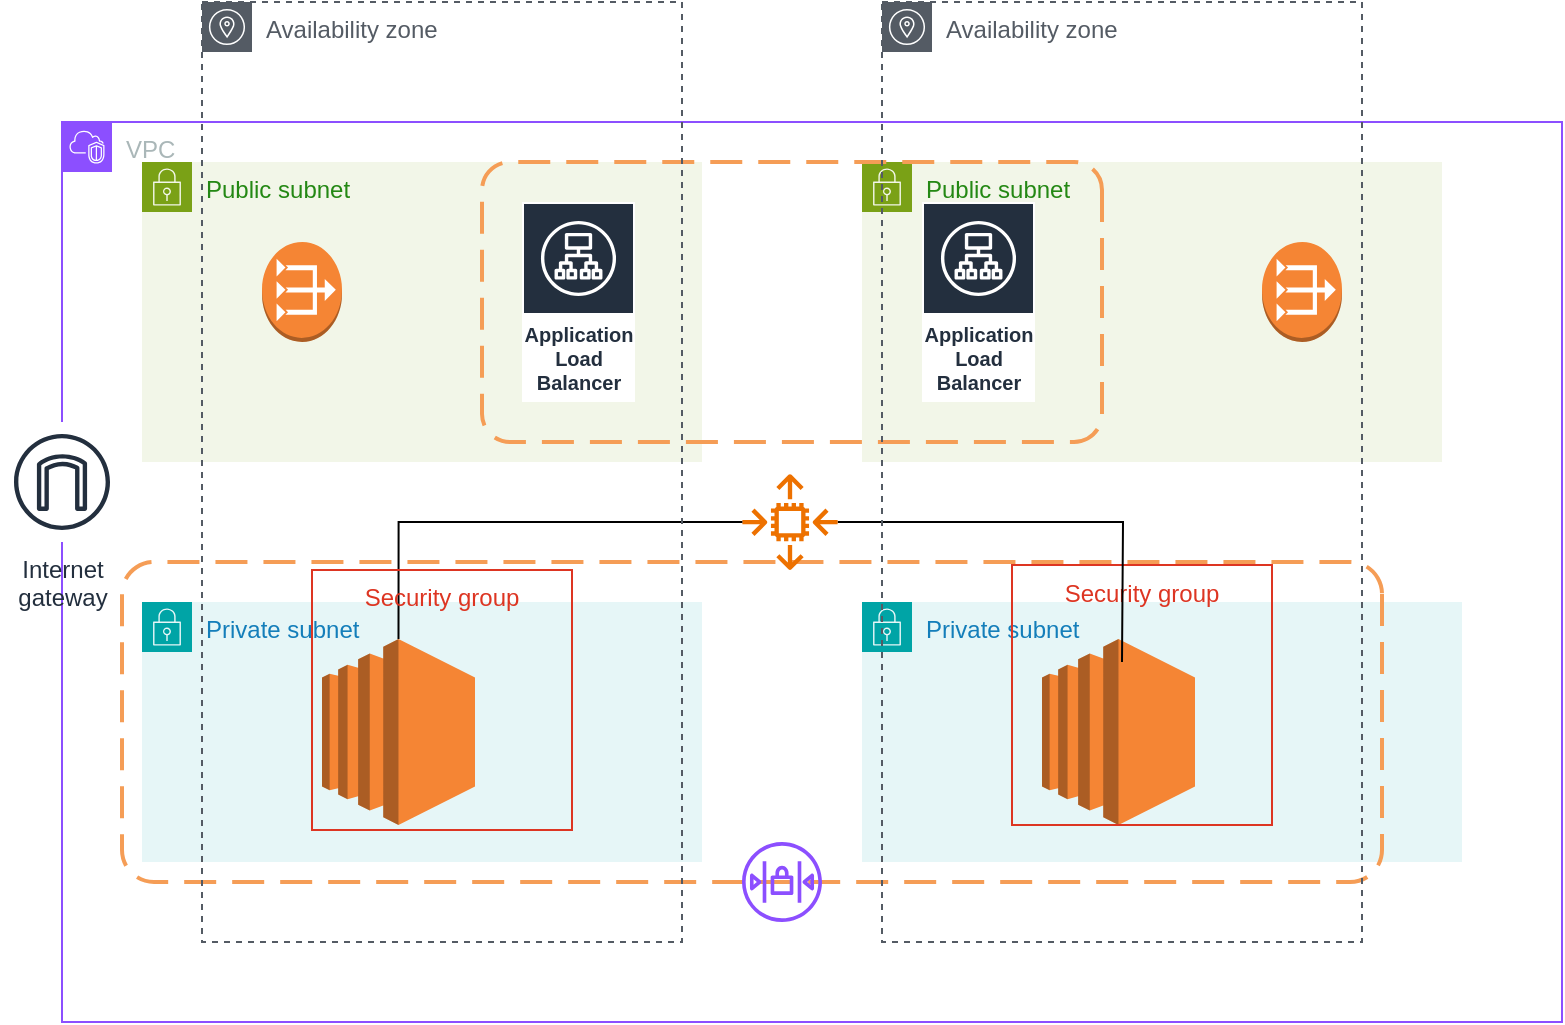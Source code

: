 <mxfile version="22.1.17" type="github">
  <diagram name="Page-1" id="5XWUrGCGIJ8cBkaRWQQa">
    <mxGraphModel dx="864" dy="459" grid="1" gridSize="10" guides="1" tooltips="1" connect="1" arrows="1" fold="1" page="1" pageScale="1" pageWidth="850" pageHeight="1100" background="#ffffff" math="0" shadow="0">
      <root>
        <mxCell id="0" />
        <mxCell id="1" parent="0" />
        <mxCell id="jXuYiFfG_EMtr4uCFGDQ-23" value="VPC" style="points=[[0,0],[0.25,0],[0.5,0],[0.75,0],[1,0],[1,0.25],[1,0.5],[1,0.75],[1,1],[0.75,1],[0.5,1],[0.25,1],[0,1],[0,0.75],[0,0.5],[0,0.25]];outlineConnect=0;gradientColor=none;html=1;whiteSpace=wrap;fontSize=12;fontStyle=0;container=1;pointerEvents=0;collapsible=0;recursiveResize=0;shape=mxgraph.aws4.group;grIcon=mxgraph.aws4.group_vpc2;strokeColor=#8C4FFF;fillColor=none;verticalAlign=top;align=left;spacingLeft=30;fontColor=#AAB7B8;dashed=0;" parent="1" vertex="1">
          <mxGeometry x="30" y="280" width="750" height="450" as="geometry" />
        </mxCell>
        <mxCell id="jXuYiFfG_EMtr4uCFGDQ-24" value="Public subnet" style="points=[[0,0],[0.25,0],[0.5,0],[0.75,0],[1,0],[1,0.25],[1,0.5],[1,0.75],[1,1],[0.75,1],[0.5,1],[0.25,1],[0,1],[0,0.75],[0,0.5],[0,0.25]];outlineConnect=0;gradientColor=none;html=1;whiteSpace=wrap;fontSize=12;fontStyle=0;container=1;pointerEvents=0;collapsible=0;recursiveResize=0;shape=mxgraph.aws4.group;grIcon=mxgraph.aws4.group_security_group;grStroke=0;strokeColor=#7AA116;fillColor=#F2F6E8;verticalAlign=top;align=left;spacingLeft=30;fontColor=#248814;dashed=0;" parent="jXuYiFfG_EMtr4uCFGDQ-23" vertex="1">
          <mxGeometry x="40" y="20" width="280" height="150" as="geometry" />
        </mxCell>
        <mxCell id="jXuYiFfG_EMtr4uCFGDQ-33" value="" style="outlineConnect=0;dashed=0;verticalLabelPosition=bottom;verticalAlign=top;align=center;html=1;shape=mxgraph.aws3.vpc_nat_gateway;fillColor=#F58534;gradientColor=none;" parent="jXuYiFfG_EMtr4uCFGDQ-24" vertex="1">
          <mxGeometry x="60" y="40" width="40" height="50" as="geometry" />
        </mxCell>
        <mxCell id="jXuYiFfG_EMtr4uCFGDQ-30" value="Application Load Balancer" style="sketch=0;outlineConnect=0;fontColor=#232F3E;gradientColor=none;strokeColor=#ffffff;fillColor=#232F3E;dashed=0;verticalLabelPosition=middle;verticalAlign=bottom;align=center;html=1;whiteSpace=wrap;fontSize=10;fontStyle=1;spacing=3;shape=mxgraph.aws4.productIcon;prIcon=mxgraph.aws4.application_load_balancer;shadow=0;" parent="jXuYiFfG_EMtr4uCFGDQ-24" vertex="1">
          <mxGeometry x="190" y="20" width="56.5" height="100" as="geometry" />
        </mxCell>
        <mxCell id="jXuYiFfG_EMtr4uCFGDQ-25" value="Public subnet" style="points=[[0,0],[0.25,0],[0.5,0],[0.75,0],[1,0],[1,0.25],[1,0.5],[1,0.75],[1,1],[0.75,1],[0.5,1],[0.25,1],[0,1],[0,0.75],[0,0.5],[0,0.25]];outlineConnect=0;gradientColor=none;html=1;whiteSpace=wrap;fontSize=12;fontStyle=0;container=1;pointerEvents=0;collapsible=0;recursiveResize=0;shape=mxgraph.aws4.group;grIcon=mxgraph.aws4.group_security_group;grStroke=0;strokeColor=#7AA116;fillColor=#F2F6E8;verticalAlign=top;align=left;spacingLeft=30;fontColor=#248814;dashed=0;" parent="jXuYiFfG_EMtr4uCFGDQ-23" vertex="1">
          <mxGeometry x="400" y="20" width="290" height="150" as="geometry" />
        </mxCell>
        <mxCell id="jXuYiFfG_EMtr4uCFGDQ-32" value="Application Load Balancer" style="sketch=0;outlineConnect=0;fontColor=#232F3E;gradientColor=none;strokeColor=#ffffff;fillColor=#232F3E;dashed=0;verticalLabelPosition=middle;verticalAlign=bottom;align=center;html=1;whiteSpace=wrap;fontSize=10;fontStyle=1;spacing=3;shape=mxgraph.aws4.productIcon;prIcon=mxgraph.aws4.application_load_balancer;" parent="jXuYiFfG_EMtr4uCFGDQ-25" vertex="1">
          <mxGeometry x="30" y="20" width="56.5" height="100" as="geometry" />
        </mxCell>
        <mxCell id="jXuYiFfG_EMtr4uCFGDQ-44" value="" style="outlineConnect=0;dashed=0;verticalLabelPosition=bottom;verticalAlign=top;align=center;html=1;shape=mxgraph.aws3.vpc_nat_gateway;fillColor=#F58534;gradientColor=none;" parent="jXuYiFfG_EMtr4uCFGDQ-25" vertex="1">
          <mxGeometry x="200" y="40" width="40" height="50" as="geometry" />
        </mxCell>
        <mxCell id="jXuYiFfG_EMtr4uCFGDQ-78" value="Private subnet" style="points=[[0,0],[0.25,0],[0.5,0],[0.75,0],[1,0],[1,0.25],[1,0.5],[1,0.75],[1,1],[0.75,1],[0.5,1],[0.25,1],[0,1],[0,0.75],[0,0.5],[0,0.25]];outlineConnect=0;gradientColor=none;html=1;whiteSpace=wrap;fontSize=12;fontStyle=0;container=1;pointerEvents=0;collapsible=0;recursiveResize=0;shape=mxgraph.aws4.group;grIcon=mxgraph.aws4.group_security_group;grStroke=0;strokeColor=#00A4A6;fillColor=#E6F6F7;verticalAlign=top;align=left;spacingLeft=30;fontColor=#147EBA;dashed=0;" parent="jXuYiFfG_EMtr4uCFGDQ-25" vertex="1">
          <mxGeometry y="220" width="300" height="130" as="geometry" />
        </mxCell>
        <mxCell id="jXuYiFfG_EMtr4uCFGDQ-79" value="" style="outlineConnect=0;dashed=0;verticalLabelPosition=bottom;verticalAlign=top;align=center;html=1;shape=mxgraph.aws3.ec2;fillColor=#F58534;gradientColor=none;" parent="jXuYiFfG_EMtr4uCFGDQ-78" vertex="1">
          <mxGeometry x="90" y="18.5" width="76.5" height="93" as="geometry" />
        </mxCell>
        <mxCell id="jXuYiFfG_EMtr4uCFGDQ-73" value="Security group" style="fillColor=none;strokeColor=#DD3522;verticalAlign=top;fontStyle=0;fontColor=#DD3522;whiteSpace=wrap;html=1;" parent="jXuYiFfG_EMtr4uCFGDQ-78" vertex="1">
          <mxGeometry x="75" y="-18.5" width="130" height="130" as="geometry" />
        </mxCell>
        <mxCell id="jXuYiFfG_EMtr4uCFGDQ-65" value="" style="rounded=1;arcSize=10;dashed=1;strokeColor=#F59D56;fillColor=none;gradientColor=none;dashPattern=8 4;strokeWidth=2;direction=south;" parent="jXuYiFfG_EMtr4uCFGDQ-78" vertex="1">
          <mxGeometry x="-370" y="-20" width="630" height="160" as="geometry" />
        </mxCell>
        <mxCell id="jXuYiFfG_EMtr4uCFGDQ-86" style="edgeStyle=none;rounded=0;orthogonalLoop=1;jettySize=auto;html=1;exitX=0.5;exitY=0;exitDx=0;exitDy=0;" parent="jXuYiFfG_EMtr4uCFGDQ-78" source="jXuYiFfG_EMtr4uCFGDQ-65" target="jXuYiFfG_EMtr4uCFGDQ-65" edge="1">
          <mxGeometry relative="1" as="geometry" />
        </mxCell>
        <mxCell id="jXuYiFfG_EMtr4uCFGDQ-47" value="" style="endArrow=none;html=1;rounded=0;edgeStyle=orthogonalEdgeStyle;" parent="jXuYiFfG_EMtr4uCFGDQ-25" source="jXuYiFfG_EMtr4uCFGDQ-45" edge="1">
          <mxGeometry width="50" height="50" relative="1" as="geometry">
            <mxPoint x="37.815" y="180" as="sourcePoint" />
            <mxPoint x="130" y="250" as="targetPoint" />
          </mxGeometry>
        </mxCell>
        <mxCell id="jXuYiFfG_EMtr4uCFGDQ-87" value="" style="rounded=1;arcSize=10;dashed=1;strokeColor=#F59D56;fillColor=none;gradientColor=none;dashPattern=8 4;strokeWidth=2;direction=south;" parent="jXuYiFfG_EMtr4uCFGDQ-25" vertex="1">
          <mxGeometry x="-190" width="310" height="140" as="geometry" />
        </mxCell>
        <mxCell id="jXuYiFfG_EMtr4uCFGDQ-27" value="Private subnet" style="points=[[0,0],[0.25,0],[0.5,0],[0.75,0],[1,0],[1,0.25],[1,0.5],[1,0.75],[1,1],[0.75,1],[0.5,1],[0.25,1],[0,1],[0,0.75],[0,0.5],[0,0.25]];outlineConnect=0;gradientColor=none;html=1;whiteSpace=wrap;fontSize=12;fontStyle=0;container=1;pointerEvents=0;collapsible=0;recursiveResize=0;shape=mxgraph.aws4.group;grIcon=mxgraph.aws4.group_security_group;grStroke=0;strokeColor=#00A4A6;fillColor=#E6F6F7;verticalAlign=top;align=left;spacingLeft=30;fontColor=#147EBA;dashed=0;" parent="jXuYiFfG_EMtr4uCFGDQ-23" vertex="1">
          <mxGeometry x="40" y="240" width="280" height="130" as="geometry" />
        </mxCell>
        <mxCell id="jXuYiFfG_EMtr4uCFGDQ-28" value="" style="outlineConnect=0;dashed=0;verticalLabelPosition=bottom;verticalAlign=top;align=center;html=1;shape=mxgraph.aws3.ec2;fillColor=#F58534;gradientColor=none;" parent="jXuYiFfG_EMtr4uCFGDQ-27" vertex="1">
          <mxGeometry x="90" y="18.5" width="76.5" height="93" as="geometry" />
        </mxCell>
        <mxCell id="jXuYiFfG_EMtr4uCFGDQ-45" value="" style="sketch=0;outlineConnect=0;fontColor=#232F3E;gradientColor=none;fillColor=#ED7100;strokeColor=none;dashed=0;verticalLabelPosition=bottom;verticalAlign=top;align=center;html=1;fontSize=12;fontStyle=0;aspect=fixed;pointerEvents=1;shape=mxgraph.aws4.auto_scaling2;" parent="jXuYiFfG_EMtr4uCFGDQ-23" vertex="1">
          <mxGeometry x="340" y="176" width="48" height="48" as="geometry" />
        </mxCell>
        <mxCell id="jXuYiFfG_EMtr4uCFGDQ-48" value="" style="endArrow=none;html=1;rounded=0;edgeStyle=orthogonalEdgeStyle;entryX=0.5;entryY=0;entryDx=0;entryDy=0;entryPerimeter=0;" parent="jXuYiFfG_EMtr4uCFGDQ-23" source="jXuYiFfG_EMtr4uCFGDQ-45" target="jXuYiFfG_EMtr4uCFGDQ-28" edge="1">
          <mxGeometry width="50" height="50" relative="1" as="geometry">
            <mxPoint x="187.52" y="201" as="sourcePoint" />
            <mxPoint x="339.52" y="270" as="targetPoint" />
            <Array as="points">
              <mxPoint x="168" y="200" />
            </Array>
          </mxGeometry>
        </mxCell>
        <mxCell id="jXuYiFfG_EMtr4uCFGDQ-72" value="Security group" style="fillColor=none;strokeColor=#DD3522;verticalAlign=top;fontStyle=0;fontColor=#DD3522;whiteSpace=wrap;html=1;" parent="jXuYiFfG_EMtr4uCFGDQ-23" vertex="1">
          <mxGeometry x="125" y="224" width="130" height="130" as="geometry" />
        </mxCell>
        <mxCell id="jXuYiFfG_EMtr4uCFGDQ-64" value="Internet&#xa;gateway" style="sketch=0;outlineConnect=0;fontColor=#232F3E;gradientColor=none;strokeColor=#232F3E;fillColor=#ffffff;dashed=0;verticalLabelPosition=bottom;verticalAlign=top;align=center;html=1;fontSize=12;fontStyle=0;aspect=fixed;shape=mxgraph.aws4.resourceIcon;resIcon=mxgraph.aws4.internet_gateway;" parent="1" vertex="1">
          <mxGeometry y="430" width="60" height="60" as="geometry" />
        </mxCell>
        <mxCell id="jXuYiFfG_EMtr4uCFGDQ-82" value="" style="sketch=0;outlineConnect=0;fontColor=#232F3E;gradientColor=none;fillColor=#8C4FFF;strokeColor=none;dashed=0;verticalLabelPosition=bottom;verticalAlign=top;align=center;html=1;fontSize=12;fontStyle=0;aspect=fixed;pointerEvents=1;shape=mxgraph.aws4.network_access_control_list;" parent="1" vertex="1">
          <mxGeometry x="370" y="640" width="40" height="40" as="geometry" />
        </mxCell>
        <mxCell id="jXuYiFfG_EMtr4uCFGDQ-88" value="Availability zone" style="sketch=0;outlineConnect=0;gradientColor=none;html=1;whiteSpace=wrap;fontSize=12;fontStyle=0;shape=mxgraph.aws4.group;grIcon=mxgraph.aws4.group_availability_zone;strokeColor=#545B64;fillColor=none;verticalAlign=top;align=left;spacingLeft=30;fontColor=#545B64;dashed=1;" parent="1" vertex="1">
          <mxGeometry x="100" y="220" width="240" height="470" as="geometry" />
        </mxCell>
        <mxCell id="jXuYiFfG_EMtr4uCFGDQ-89" value="Availability zone" style="sketch=0;outlineConnect=0;gradientColor=none;html=1;whiteSpace=wrap;fontSize=12;fontStyle=0;shape=mxgraph.aws4.group;grIcon=mxgraph.aws4.group_availability_zone;strokeColor=#545B64;fillColor=none;verticalAlign=top;align=left;spacingLeft=30;fontColor=#545B64;dashed=1;" parent="1" vertex="1">
          <mxGeometry x="440" y="220" width="240" height="470" as="geometry" />
        </mxCell>
      </root>
    </mxGraphModel>
  </diagram>
</mxfile>
